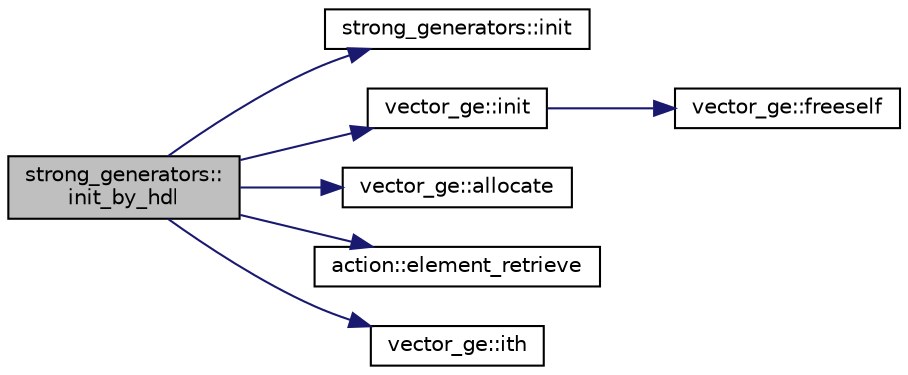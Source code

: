 digraph "strong_generators::init_by_hdl"
{
  edge [fontname="Helvetica",fontsize="10",labelfontname="Helvetica",labelfontsize="10"];
  node [fontname="Helvetica",fontsize="10",shape=record];
  rankdir="LR";
  Node2336 [label="strong_generators::\linit_by_hdl",height=0.2,width=0.4,color="black", fillcolor="grey75", style="filled", fontcolor="black"];
  Node2336 -> Node2337 [color="midnightblue",fontsize="10",style="solid",fontname="Helvetica"];
  Node2337 [label="strong_generators::init",height=0.2,width=0.4,color="black", fillcolor="white", style="filled",URL="$dc/d09/classstrong__generators.html#ab7d37035d3b2ea516c4e989715f91ad5"];
  Node2336 -> Node2338 [color="midnightblue",fontsize="10",style="solid",fontname="Helvetica"];
  Node2338 [label="vector_ge::init",height=0.2,width=0.4,color="black", fillcolor="white", style="filled",URL="$d4/d6e/classvector__ge.html#afe1d6befd1f1501e6be34afbaa9d30a8"];
  Node2338 -> Node2339 [color="midnightblue",fontsize="10",style="solid",fontname="Helvetica"];
  Node2339 [label="vector_ge::freeself",height=0.2,width=0.4,color="black", fillcolor="white", style="filled",URL="$d4/d6e/classvector__ge.html#aa002e4b715cc73a9b8b367d29700b452"];
  Node2336 -> Node2340 [color="midnightblue",fontsize="10",style="solid",fontname="Helvetica"];
  Node2340 [label="vector_ge::allocate",height=0.2,width=0.4,color="black", fillcolor="white", style="filled",URL="$d4/d6e/classvector__ge.html#a35b062a9201b30f0a87bf87702d243ae"];
  Node2336 -> Node2341 [color="midnightblue",fontsize="10",style="solid",fontname="Helvetica"];
  Node2341 [label="action::element_retrieve",height=0.2,width=0.4,color="black", fillcolor="white", style="filled",URL="$d2/d86/classaction.html#ad28f6f8810ffbad64c1490f78e51e2b1"];
  Node2336 -> Node2342 [color="midnightblue",fontsize="10",style="solid",fontname="Helvetica"];
  Node2342 [label="vector_ge::ith",height=0.2,width=0.4,color="black", fillcolor="white", style="filled",URL="$d4/d6e/classvector__ge.html#a1ff002e8b746a9beb119d57dcd4a15ff"];
}
